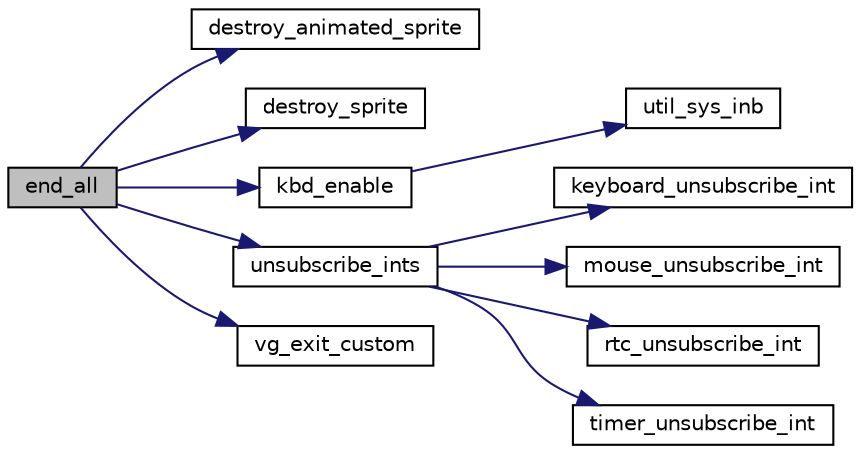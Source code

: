 digraph "end_all"
{
 // LATEX_PDF_SIZE
  edge [fontname="Helvetica",fontsize="10",labelfontname="Helvetica",labelfontsize="10"];
  node [fontname="Helvetica",fontsize="10",shape=record];
  rankdir="LR";
  Node1 [label="end_all",height=0.2,width=0.4,color="black", fillcolor="grey75", style="filled", fontcolor="black",tooltip="Simultanioulsy destroys all the sprites, returns to text mode and calls unsubscribe_ints()."];
  Node1 -> Node2 [color="midnightblue",fontsize="10",style="solid",fontname="Helvetica"];
  Node2 [label="destroy_animated_sprite",height=0.2,width=0.4,color="black", fillcolor="white", style="filled",URL="$video__gr_8c.html#aab1e65bf7a0c2a6519a7ba866319d7ed",tooltip=" "];
  Node1 -> Node3 [color="midnightblue",fontsize="10",style="solid",fontname="Helvetica"];
  Node3 [label="destroy_sprite",height=0.2,width=0.4,color="black", fillcolor="white", style="filled",URL="$video__gr_8c.html#a9e585961da6c0a1dba413ed5d1ab840a",tooltip="Destroys a given sprite."];
  Node1 -> Node4 [color="midnightblue",fontsize="10",style="solid",fontname="Helvetica"];
  Node4 [label="kbd_enable",height=0.2,width=0.4,color="black", fillcolor="white", style="filled",URL="$keyboard_8c.html#aa20b45c2b4ae7e244c8995787f6361dc",tooltip="Enables the keyboard."];
  Node4 -> Node5 [color="midnightblue",fontsize="10",style="solid",fontname="Helvetica"];
  Node5 [label="util_sys_inb",height=0.2,width=0.4,color="black", fillcolor="white", style="filled",URL="$utils_8c.html#a79a031a8611f5b2d6afa4158e92b0fb4",tooltip=" "];
  Node1 -> Node6 [color="midnightblue",fontsize="10",style="solid",fontname="Helvetica"];
  Node6 [label="unsubscribe_ints",height=0.2,width=0.4,color="black", fillcolor="white", style="filled",URL="$manager_8c.html#a8841b2a95cc49b8aa5a91e798d35d002",tooltip="Simultaniously unsubscribes to all interrupts."];
  Node6 -> Node7 [color="midnightblue",fontsize="10",style="solid",fontname="Helvetica"];
  Node7 [label="keyboard_unsubscribe_int",height=0.2,width=0.4,color="black", fillcolor="white", style="filled",URL="$keyboard_8c.html#ac95aea27a5e91b363b876fed881f368f",tooltip="Unsubscribes keyboard interrupts."];
  Node6 -> Node8 [color="midnightblue",fontsize="10",style="solid",fontname="Helvetica"];
  Node8 [label="mouse_unsubscribe_int",height=0.2,width=0.4,color="black", fillcolor="white", style="filled",URL="$keyboard_8c.html#a3ecf823d80520009ae5e0d76ae40a3c3",tooltip="Unsubscribes mouse interrupts."];
  Node6 -> Node9 [color="midnightblue",fontsize="10",style="solid",fontname="Helvetica"];
  Node9 [label="rtc_unsubscribe_int",height=0.2,width=0.4,color="black", fillcolor="white", style="filled",URL="$rtc_8c.html#ab8f17bf5280c908c8b199a90fefcc758",tooltip="Unsubscribes RTC interrupts."];
  Node6 -> Node10 [color="midnightblue",fontsize="10",style="solid",fontname="Helvetica"];
  Node10 [label="timer_unsubscribe_int",height=0.2,width=0.4,color="black", fillcolor="white", style="filled",URL="$timer_8c.html#afabd21de449be154dd65d5fdb2d8045d",tooltip="Unsubscribes Timer 0 interrupts."];
  Node1 -> Node11 [color="midnightblue",fontsize="10",style="solid",fontname="Helvetica"];
  Node11 [label="vg_exit_custom",height=0.2,width=0.4,color="black", fillcolor="white", style="filled",URL="$video__gr_8c.html#a25701b058f9e9c3619e021d5512dd9ce",tooltip="Returns to default Minix 3 text mode."];
}
